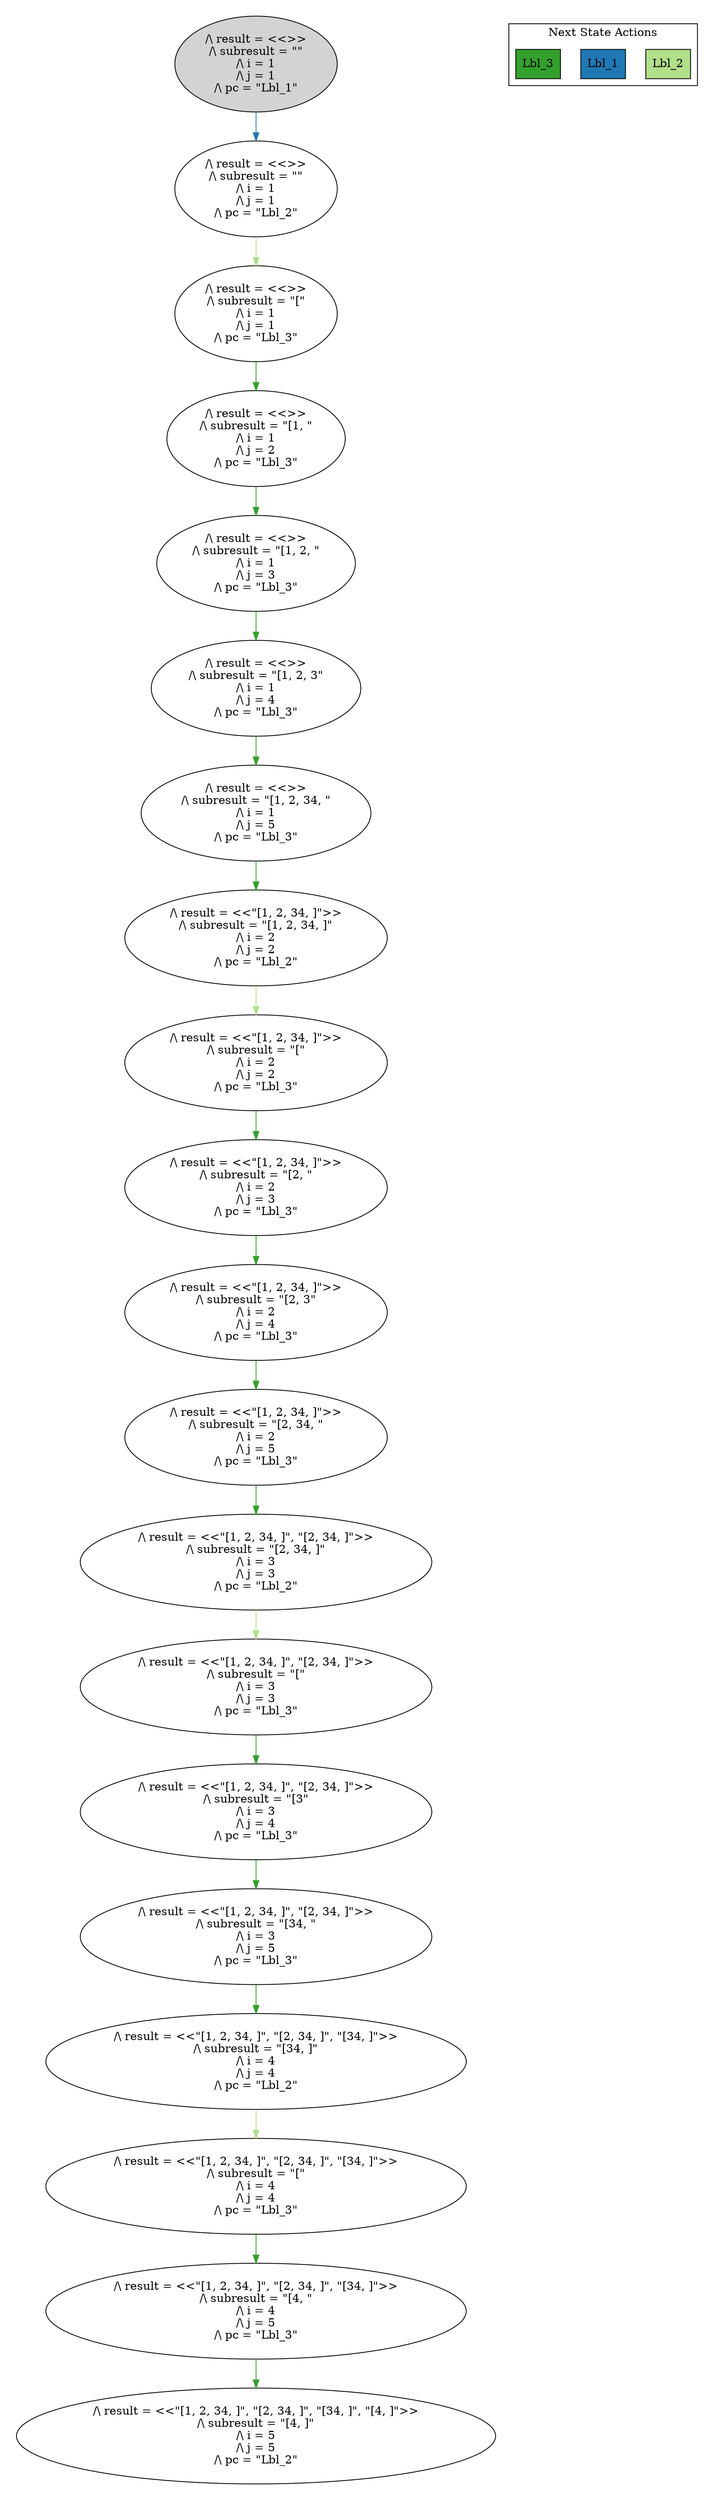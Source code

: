 strict digraph DiskGraph {
edge [colorscheme="paired12"]
nodesep=0.35;
subgraph cluster_graph {
color="white";
-1629900649582095682 [label="/\\ result = <<>>\n/\\ subresult = \"\"\n/\\ i = 1\n/\\ j = 1\n/\\ pc = \"Lbl_1\"",style = filled]
-1629900649582095682 -> -6237162586825410649 [label="",color="2",fontcolor="2"];
-6237162586825410649 [label="/\\ result = <<>>\n/\\ subresult = \"\"\n/\\ i = 1\n/\\ j = 1\n/\\ pc = \"Lbl_2\""];
-6237162586825410649 -> 6136074642623178990 [label="",color="3",fontcolor="3"];
6136074642623178990 [label="/\\ result = <<>>\n/\\ subresult = \"[\"\n/\\ i = 1\n/\\ j = 1\n/\\ pc = \"Lbl_3\""];
6136074642623178990 -> -167215011999292816 [label="",color="4",fontcolor="4"];
-167215011999292816 [label="/\\ result = <<>>\n/\\ subresult = \"[1, \"\n/\\ i = 1\n/\\ j = 2\n/\\ pc = \"Lbl_3\""];
-167215011999292816 -> -4094725008476501214 [label="",color="4",fontcolor="4"];
-4094725008476501214 [label="/\\ result = <<>>\n/\\ subresult = \"[1, 2, \"\n/\\ i = 1\n/\\ j = 3\n/\\ pc = \"Lbl_3\""];
-4094725008476501214 -> 7778980695060945945 [label="",color="4",fontcolor="4"];
7778980695060945945 [label="/\\ result = <<>>\n/\\ subresult = \"[1, 2, 3\"\n/\\ i = 1\n/\\ j = 4\n/\\ pc = \"Lbl_3\""];
7778980695060945945 -> 3883264490172569328 [label="",color="4",fontcolor="4"];
3883264490172569328 [label="/\\ result = <<>>\n/\\ subresult = \"[1, 2, 34, \"\n/\\ i = 1\n/\\ j = 5\n/\\ pc = \"Lbl_3\""];
3883264490172569328 -> -109932780959271926 [label="",color="4",fontcolor="4"];
-109932780959271926 [label="/\\ result = <<\"[1, 2, 34, ]\">>\n/\\ subresult = \"[1, 2, 34, ]\"\n/\\ i = 2\n/\\ j = 2\n/\\ pc = \"Lbl_2\""];
-109932780959271926 -> -1471665535082066177 [label="",color="3",fontcolor="3"];
-1471665535082066177 [label="/\\ result = <<\"[1, 2, 34, ]\">>\n/\\ subresult = \"[\"\n/\\ i = 2\n/\\ j = 2\n/\\ pc = \"Lbl_3\""];
-1471665535082066177 -> -2476819428207951923 [label="",color="4",fontcolor="4"];
-2476819428207951923 [label="/\\ result = <<\"[1, 2, 34, ]\">>\n/\\ subresult = \"[2, \"\n/\\ i = 2\n/\\ j = 3\n/\\ pc = \"Lbl_3\""];
-2476819428207951923 -> -7141556511725396104 [label="",color="4",fontcolor="4"];
-7141556511725396104 [label="/\\ result = <<\"[1, 2, 34, ]\">>\n/\\ subresult = \"[2, 3\"\n/\\ i = 2\n/\\ j = 4\n/\\ pc = \"Lbl_3\""];
-7141556511725396104 -> -3884756165224045675 [label="",color="4",fontcolor="4"];
-3884756165224045675 [label="/\\ result = <<\"[1, 2, 34, ]\">>\n/\\ subresult = \"[2, 34, \"\n/\\ i = 2\n/\\ j = 5\n/\\ pc = \"Lbl_3\""];
-3884756165224045675 -> -9087868593183703158 [label="",color="4",fontcolor="4"];
-9087868593183703158 [label="/\\ result = <<\"[1, 2, 34, ]\", \"[2, 34, ]\">>\n/\\ subresult = \"[2, 34, ]\"\n/\\ i = 3\n/\\ j = 3\n/\\ pc = \"Lbl_2\""];
-9087868593183703158 -> -719555542382556010 [label="",color="3",fontcolor="3"];
-719555542382556010 [label="/\\ result = <<\"[1, 2, 34, ]\", \"[2, 34, ]\">>\n/\\ subresult = \"[\"\n/\\ i = 3\n/\\ j = 3\n/\\ pc = \"Lbl_3\""];
-719555542382556010 -> -1986467544275857630 [label="",color="4",fontcolor="4"];
-1986467544275857630 [label="/\\ result = <<\"[1, 2, 34, ]\", \"[2, 34, ]\">>\n/\\ subresult = \"[3\"\n/\\ i = 3\n/\\ j = 4\n/\\ pc = \"Lbl_3\""];
-1986467544275857630 -> -4620988702670595951 [label="",color="4",fontcolor="4"];
-4620988702670595951 [label="/\\ result = <<\"[1, 2, 34, ]\", \"[2, 34, ]\">>\n/\\ subresult = \"[34, \"\n/\\ i = 3\n/\\ j = 5\n/\\ pc = \"Lbl_3\""];
-4620988702670595951 -> -7024776978290941118 [label="",color="4",fontcolor="4"];
-7024776978290941118 [label="/\\ result = <<\"[1, 2, 34, ]\", \"[2, 34, ]\", \"[34, ]\">>\n/\\ subresult = \"[34, ]\"\n/\\ i = 4\n/\\ j = 4\n/\\ pc = \"Lbl_2\""];
-7024776978290941118 -> 1904654768062045753 [label="",color="3",fontcolor="3"];
1904654768062045753 [label="/\\ result = <<\"[1, 2, 34, ]\", \"[2, 34, ]\", \"[34, ]\">>\n/\\ subresult = \"[\"\n/\\ i = 4\n/\\ j = 4\n/\\ pc = \"Lbl_3\""];
1904654768062045753 -> -307396618609408148 [label="",color="4",fontcolor="4"];
-307396618609408148 [label="/\\ result = <<\"[1, 2, 34, ]\", \"[2, 34, ]\", \"[34, ]\">>\n/\\ subresult = \"[4, \"\n/\\ i = 4\n/\\ j = 5\n/\\ pc = \"Lbl_3\""];
-307396618609408148 -> 7859129846038148742 [label="",color="4",fontcolor="4"];
7859129846038148742 [label="/\\ result = <<\"[1, 2, 34, ]\", \"[2, 34, ]\", \"[34, ]\", \"[4, ]\">>\n/\\ subresult = \"[4, ]\"\n/\\ i = 5\n/\\ j = 5\n/\\ pc = \"Lbl_2\""];
{rank = same; -1629900649582095682;}
{rank = same; -6237162586825410649;}
{rank = same; 6136074642623178990;}
{rank = same; -167215011999292816;}
{rank = same; -4094725008476501214;}
{rank = same; 7778980695060945945;}
{rank = same; 3883264490172569328;}
{rank = same; -109932780959271926;}
{rank = same; -1471665535082066177;}
{rank = same; -2476819428207951923;}
{rank = same; -7141556511725396104;}
{rank = same; -3884756165224045675;}
{rank = same; -9087868593183703158;}
{rank = same; -719555542382556010;}
{rank = same; -1986467544275857630;}
{rank = same; -4620988702670595951;}
{rank = same; -7024776978290941118;}
{rank = same; 1904654768062045753;}
{rank = same; -307396618609408148;}
}
subgraph cluster_legend {graph[style=bold];label = "Next State Actions" style="solid"
node [ labeljust="l",colorscheme="paired12",style=filled,shape=record ]
Lbl_2 [label="Lbl_2",fillcolor=3]
Lbl_1 [label="Lbl_1",fillcolor=2]
Lbl_3 [label="Lbl_3",fillcolor=4]
}}